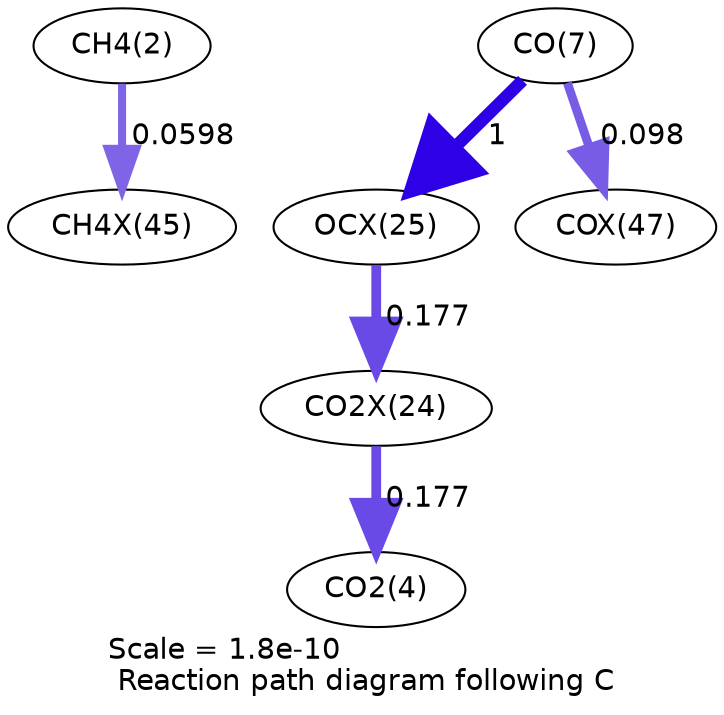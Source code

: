 digraph reaction_paths {
center=1;
s4 -> s109[fontname="Helvetica", penwidth=3.87, arrowsize=1.94, color="0.7, 0.56, 0.9"
, label=" 0.0598"];
s9 -> s105[fontname="Helvetica", penwidth=6, arrowsize=3, color="0.7, 1.5, 0.9"
, label=" 1"];
s9 -> s111[fontname="Helvetica", penwidth=4.25, arrowsize=2.12, color="0.7, 0.598, 0.9"
, label=" 0.098"];
s105 -> s104[fontname="Helvetica", penwidth=4.69, arrowsize=2.35, color="0.7, 0.677, 0.9"
, label=" 0.177"];
s104 -> s6[fontname="Helvetica", penwidth=4.69, arrowsize=2.35, color="0.7, 0.677, 0.9"
, label=" 0.177"];
s4 [ fontname="Helvetica", label="CH4(2)"];
s6 [ fontname="Helvetica", label="CO2(4)"];
s9 [ fontname="Helvetica", label="CO(7)"];
s104 [ fontname="Helvetica", label="CO2X(24)"];
s105 [ fontname="Helvetica", label="OCX(25)"];
s109 [ fontname="Helvetica", label="CH4X(45)"];
s111 [ fontname="Helvetica", label="COX(47)"];
 label = "Scale = 1.8e-10\l Reaction path diagram following C";
 fontname = "Helvetica";
}
